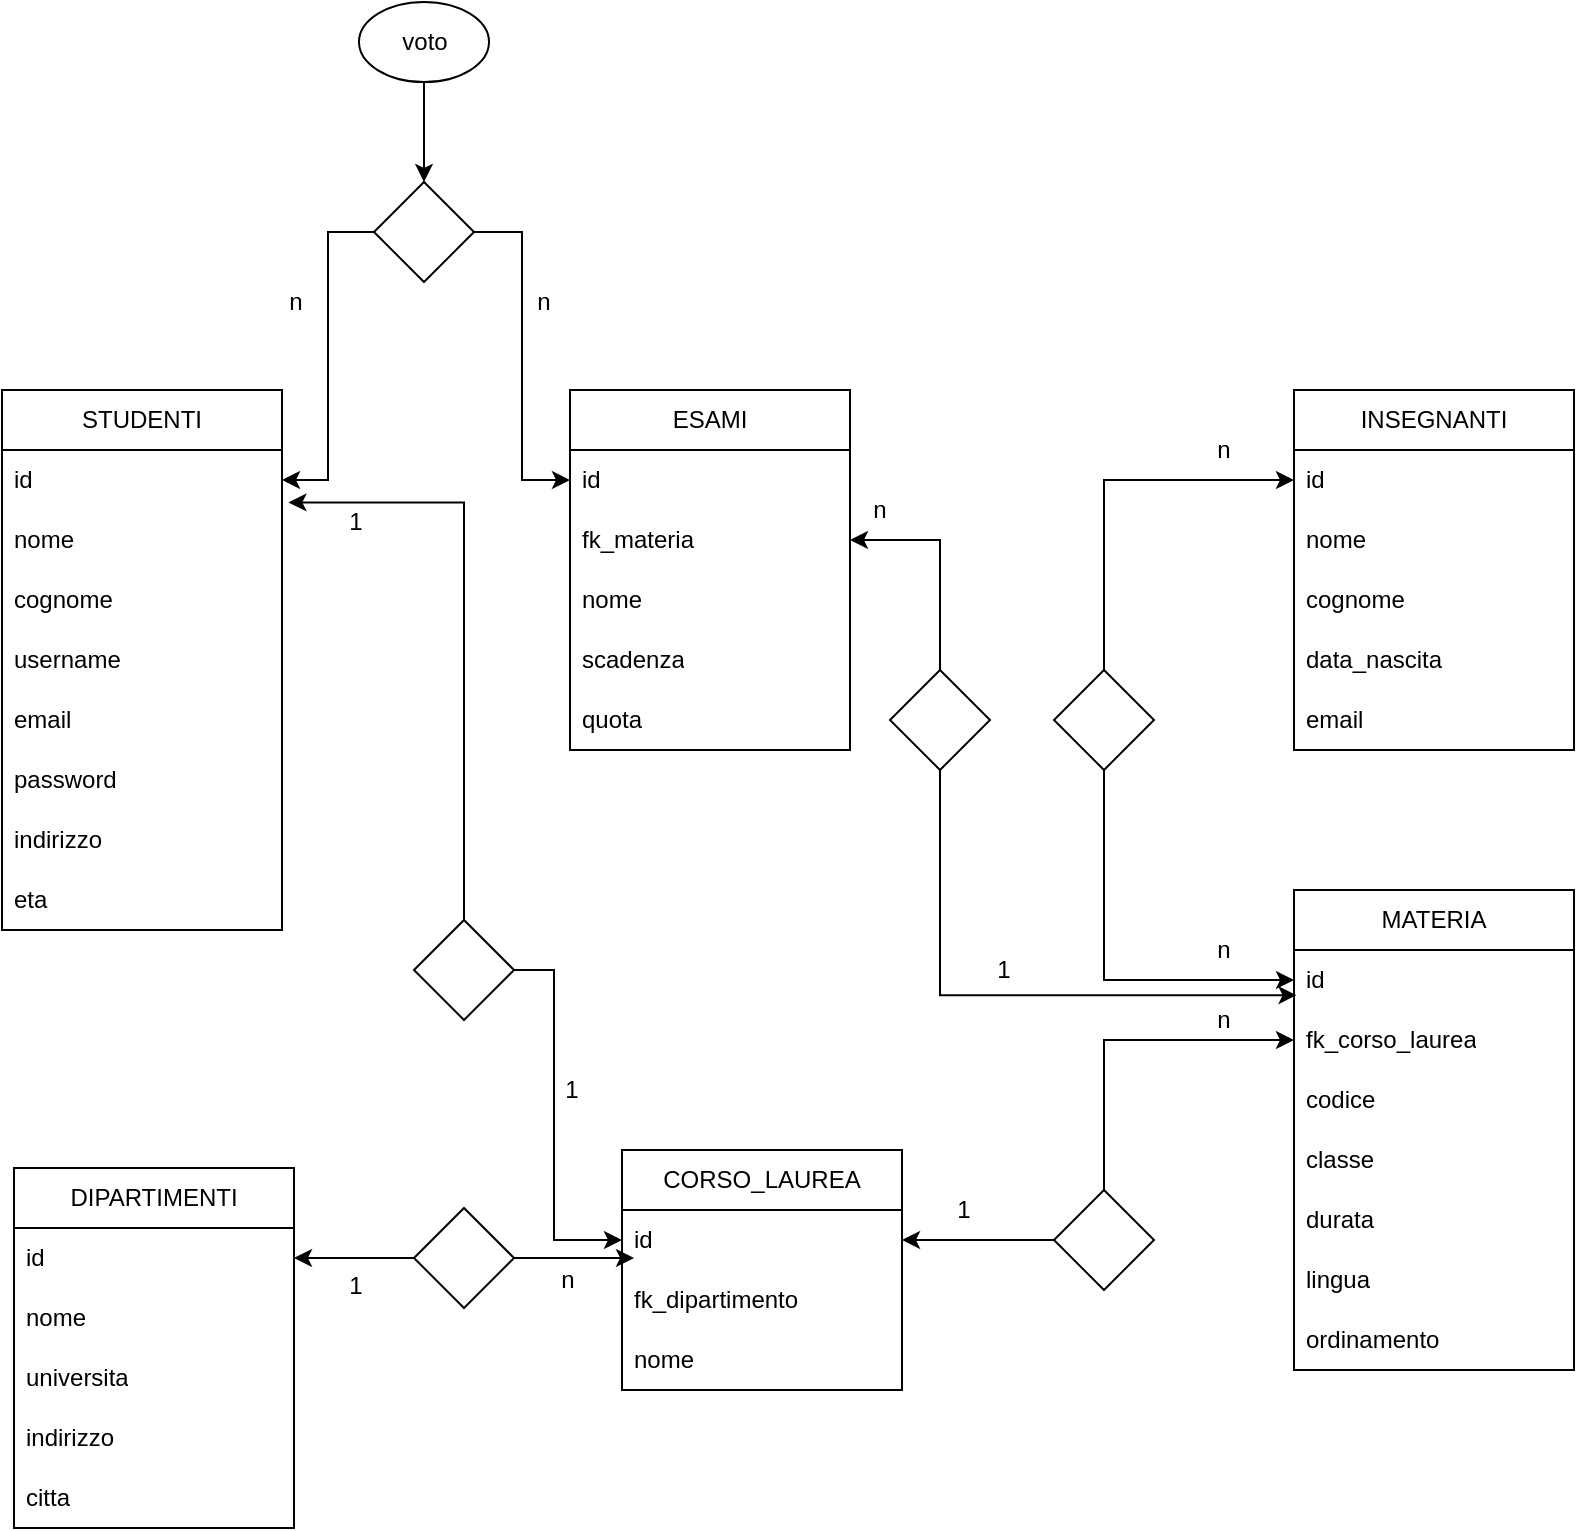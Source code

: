 <mxfile version="20.8.18" type="device"><diagram name="Pagina-1" id="5NugrqJLgGgtE4qRim9r"><mxGraphModel dx="2074" dy="699" grid="1" gridSize="10" guides="1" tooltips="1" connect="1" arrows="1" fold="1" page="1" pageScale="1" pageWidth="827" pageHeight="1169" math="0" shadow="0"><root><mxCell id="0"/><mxCell id="1" parent="0"/><mxCell id="Zj_1ZgaQpW8KRSCtF6IK-1" value="DIPARTIMENTI" style="swimlane;fontStyle=0;childLayout=stackLayout;horizontal=1;startSize=30;horizontalStack=0;resizeParent=1;resizeParentMax=0;resizeLast=0;collapsible=1;marginBottom=0;whiteSpace=wrap;html=1;" vertex="1" parent="1"><mxGeometry x="40" y="623" width="140" height="180" as="geometry"/></mxCell><mxCell id="Zj_1ZgaQpW8KRSCtF6IK-2" value="id" style="text;strokeColor=none;fillColor=none;align=left;verticalAlign=middle;spacingLeft=4;spacingRight=4;overflow=hidden;points=[[0,0.5],[1,0.5]];portConstraint=eastwest;rotatable=0;whiteSpace=wrap;html=1;" vertex="1" parent="Zj_1ZgaQpW8KRSCtF6IK-1"><mxGeometry y="30" width="140" height="30" as="geometry"/></mxCell><mxCell id="Zj_1ZgaQpW8KRSCtF6IK-3" value="nome" style="text;strokeColor=none;fillColor=none;align=left;verticalAlign=middle;spacingLeft=4;spacingRight=4;overflow=hidden;points=[[0,0.5],[1,0.5]];portConstraint=eastwest;rotatable=0;whiteSpace=wrap;html=1;" vertex="1" parent="Zj_1ZgaQpW8KRSCtF6IK-1"><mxGeometry y="60" width="140" height="30" as="geometry"/></mxCell><mxCell id="Zj_1ZgaQpW8KRSCtF6IK-6" value="universita" style="text;strokeColor=none;fillColor=none;align=left;verticalAlign=middle;spacingLeft=4;spacingRight=4;overflow=hidden;points=[[0,0.5],[1,0.5]];portConstraint=eastwest;rotatable=0;whiteSpace=wrap;html=1;" vertex="1" parent="Zj_1ZgaQpW8KRSCtF6IK-1"><mxGeometry y="90" width="140" height="30" as="geometry"/></mxCell><mxCell id="Zj_1ZgaQpW8KRSCtF6IK-4" value="indirizzo" style="text;strokeColor=none;fillColor=none;align=left;verticalAlign=middle;spacingLeft=4;spacingRight=4;overflow=hidden;points=[[0,0.5],[1,0.5]];portConstraint=eastwest;rotatable=0;whiteSpace=wrap;html=1;" vertex="1" parent="Zj_1ZgaQpW8KRSCtF6IK-1"><mxGeometry y="120" width="140" height="30" as="geometry"/></mxCell><mxCell id="Zj_1ZgaQpW8KRSCtF6IK-5" value="citta" style="text;strokeColor=none;fillColor=none;align=left;verticalAlign=middle;spacingLeft=4;spacingRight=4;overflow=hidden;points=[[0,0.5],[1,0.5]];portConstraint=eastwest;rotatable=0;whiteSpace=wrap;html=1;" vertex="1" parent="Zj_1ZgaQpW8KRSCtF6IK-1"><mxGeometry y="150" width="140" height="30" as="geometry"/></mxCell><mxCell id="Zj_1ZgaQpW8KRSCtF6IK-7" value="CORSO_LAUREA" style="swimlane;fontStyle=0;childLayout=stackLayout;horizontal=1;startSize=30;horizontalStack=0;resizeParent=1;resizeParentMax=0;resizeLast=0;collapsible=1;marginBottom=0;whiteSpace=wrap;html=1;" vertex="1" parent="1"><mxGeometry x="344" y="614" width="140" height="120" as="geometry"/></mxCell><mxCell id="Zj_1ZgaQpW8KRSCtF6IK-8" value="id" style="text;strokeColor=none;fillColor=none;align=left;verticalAlign=middle;spacingLeft=4;spacingRight=4;overflow=hidden;points=[[0,0.5],[1,0.5]];portConstraint=eastwest;rotatable=0;whiteSpace=wrap;html=1;" vertex="1" parent="Zj_1ZgaQpW8KRSCtF6IK-7"><mxGeometry y="30" width="140" height="30" as="geometry"/></mxCell><mxCell id="Zj_1ZgaQpW8KRSCtF6IK-9" value="fk_dipartimento" style="text;strokeColor=none;fillColor=none;align=left;verticalAlign=middle;spacingLeft=4;spacingRight=4;overflow=hidden;points=[[0,0.5],[1,0.5]];portConstraint=eastwest;rotatable=0;whiteSpace=wrap;html=1;" vertex="1" parent="Zj_1ZgaQpW8KRSCtF6IK-7"><mxGeometry y="60" width="140" height="30" as="geometry"/></mxCell><mxCell id="Zj_1ZgaQpW8KRSCtF6IK-10" value="nome" style="text;strokeColor=none;fillColor=none;align=left;verticalAlign=middle;spacingLeft=4;spacingRight=4;overflow=hidden;points=[[0,0.5],[1,0.5]];portConstraint=eastwest;rotatable=0;whiteSpace=wrap;html=1;" vertex="1" parent="Zj_1ZgaQpW8KRSCtF6IK-7"><mxGeometry y="90" width="140" height="30" as="geometry"/></mxCell><mxCell id="Zj_1ZgaQpW8KRSCtF6IK-14" style="edgeStyle=orthogonalEdgeStyle;rounded=0;orthogonalLoop=1;jettySize=auto;html=1;" edge="1" parent="1" source="Zj_1ZgaQpW8KRSCtF6IK-12" target="Zj_1ZgaQpW8KRSCtF6IK-2"><mxGeometry relative="1" as="geometry"/></mxCell><mxCell id="Zj_1ZgaQpW8KRSCtF6IK-78" style="edgeStyle=orthogonalEdgeStyle;rounded=0;orthogonalLoop=1;jettySize=auto;html=1;entryX=0.043;entryY=0.8;entryDx=0;entryDy=0;entryPerimeter=0;" edge="1" parent="1" source="Zj_1ZgaQpW8KRSCtF6IK-12" target="Zj_1ZgaQpW8KRSCtF6IK-8"><mxGeometry relative="1" as="geometry"/></mxCell><mxCell id="Zj_1ZgaQpW8KRSCtF6IK-12" value="" style="rhombus;whiteSpace=wrap;html=1;" vertex="1" parent="1"><mxGeometry x="240" y="643" width="50" height="50" as="geometry"/></mxCell><mxCell id="Zj_1ZgaQpW8KRSCtF6IK-15" value="1" style="text;html=1;strokeColor=none;fillColor=none;align=center;verticalAlign=middle;whiteSpace=wrap;rounded=0;" vertex="1" parent="1"><mxGeometry x="196" y="672" width="30" height="20" as="geometry"/></mxCell><mxCell id="Zj_1ZgaQpW8KRSCtF6IK-17" value="MATERIA" style="swimlane;fontStyle=0;childLayout=stackLayout;horizontal=1;startSize=30;horizontalStack=0;resizeParent=1;resizeParentMax=0;resizeLast=0;collapsible=1;marginBottom=0;whiteSpace=wrap;html=1;" vertex="1" parent="1"><mxGeometry x="680" y="484" width="140" height="240" as="geometry"/></mxCell><mxCell id="Zj_1ZgaQpW8KRSCtF6IK-18" value="id" style="text;strokeColor=none;fillColor=none;align=left;verticalAlign=middle;spacingLeft=4;spacingRight=4;overflow=hidden;points=[[0,0.5],[1,0.5]];portConstraint=eastwest;rotatable=0;whiteSpace=wrap;html=1;" vertex="1" parent="Zj_1ZgaQpW8KRSCtF6IK-17"><mxGeometry y="30" width="140" height="30" as="geometry"/></mxCell><mxCell id="Zj_1ZgaQpW8KRSCtF6IK-19" value="fk_corso_laurea" style="text;strokeColor=none;fillColor=none;align=left;verticalAlign=middle;spacingLeft=4;spacingRight=4;overflow=hidden;points=[[0,0.5],[1,0.5]];portConstraint=eastwest;rotatable=0;whiteSpace=wrap;html=1;" vertex="1" parent="Zj_1ZgaQpW8KRSCtF6IK-17"><mxGeometry y="60" width="140" height="30" as="geometry"/></mxCell><mxCell id="Zj_1ZgaQpW8KRSCtF6IK-20" value="codice" style="text;strokeColor=none;fillColor=none;align=left;verticalAlign=middle;spacingLeft=4;spacingRight=4;overflow=hidden;points=[[0,0.5],[1,0.5]];portConstraint=eastwest;rotatable=0;whiteSpace=wrap;html=1;" vertex="1" parent="Zj_1ZgaQpW8KRSCtF6IK-17"><mxGeometry y="90" width="140" height="30" as="geometry"/></mxCell><mxCell id="Zj_1ZgaQpW8KRSCtF6IK-21" value="classe" style="text;strokeColor=none;fillColor=none;align=left;verticalAlign=middle;spacingLeft=4;spacingRight=4;overflow=hidden;points=[[0,0.5],[1,0.5]];portConstraint=eastwest;rotatable=0;whiteSpace=wrap;html=1;" vertex="1" parent="Zj_1ZgaQpW8KRSCtF6IK-17"><mxGeometry y="120" width="140" height="30" as="geometry"/></mxCell><mxCell id="Zj_1ZgaQpW8KRSCtF6IK-22" value="durata" style="text;strokeColor=none;fillColor=none;align=left;verticalAlign=middle;spacingLeft=4;spacingRight=4;overflow=hidden;points=[[0,0.5],[1,0.5]];portConstraint=eastwest;rotatable=0;whiteSpace=wrap;html=1;" vertex="1" parent="Zj_1ZgaQpW8KRSCtF6IK-17"><mxGeometry y="150" width="140" height="30" as="geometry"/></mxCell><mxCell id="Zj_1ZgaQpW8KRSCtF6IK-23" value="lingua" style="text;strokeColor=none;fillColor=none;align=left;verticalAlign=middle;spacingLeft=4;spacingRight=4;overflow=hidden;points=[[0,0.5],[1,0.5]];portConstraint=eastwest;rotatable=0;whiteSpace=wrap;html=1;" vertex="1" parent="Zj_1ZgaQpW8KRSCtF6IK-17"><mxGeometry y="180" width="140" height="30" as="geometry"/></mxCell><mxCell id="Zj_1ZgaQpW8KRSCtF6IK-24" value="ordinamento" style="text;strokeColor=none;fillColor=none;align=left;verticalAlign=middle;spacingLeft=4;spacingRight=4;overflow=hidden;points=[[0,0.5],[1,0.5]];portConstraint=eastwest;rotatable=0;whiteSpace=wrap;html=1;" vertex="1" parent="Zj_1ZgaQpW8KRSCtF6IK-17"><mxGeometry y="210" width="140" height="30" as="geometry"/></mxCell><mxCell id="Zj_1ZgaQpW8KRSCtF6IK-26" style="edgeStyle=orthogonalEdgeStyle;rounded=0;orthogonalLoop=1;jettySize=auto;html=1;entryX=0;entryY=0.5;entryDx=0;entryDy=0;" edge="1" parent="1" source="Zj_1ZgaQpW8KRSCtF6IK-25" target="Zj_1ZgaQpW8KRSCtF6IK-19"><mxGeometry relative="1" as="geometry"/></mxCell><mxCell id="Zj_1ZgaQpW8KRSCtF6IK-27" style="edgeStyle=orthogonalEdgeStyle;rounded=0;orthogonalLoop=1;jettySize=auto;html=1;entryX=1;entryY=0.5;entryDx=0;entryDy=0;" edge="1" parent="1" source="Zj_1ZgaQpW8KRSCtF6IK-25" target="Zj_1ZgaQpW8KRSCtF6IK-8"><mxGeometry relative="1" as="geometry"/></mxCell><mxCell id="Zj_1ZgaQpW8KRSCtF6IK-25" value="" style="rhombus;whiteSpace=wrap;html=1;" vertex="1" parent="1"><mxGeometry x="560" y="634" width="50" height="50" as="geometry"/></mxCell><mxCell id="Zj_1ZgaQpW8KRSCtF6IK-28" value="1" style="text;html=1;strokeColor=none;fillColor=none;align=center;verticalAlign=middle;whiteSpace=wrap;rounded=0;" vertex="1" parent="1"><mxGeometry x="500" y="634" width="30" height="20" as="geometry"/></mxCell><mxCell id="Zj_1ZgaQpW8KRSCtF6IK-29" value="n" style="text;html=1;strokeColor=none;fillColor=none;align=center;verticalAlign=middle;whiteSpace=wrap;rounded=0;" vertex="1" parent="1"><mxGeometry x="630" y="539" width="30" height="20" as="geometry"/></mxCell><mxCell id="Zj_1ZgaQpW8KRSCtF6IK-30" value="INSEGNANTI" style="swimlane;fontStyle=0;childLayout=stackLayout;horizontal=1;startSize=30;horizontalStack=0;resizeParent=1;resizeParentMax=0;resizeLast=0;collapsible=1;marginBottom=0;whiteSpace=wrap;html=1;" vertex="1" parent="1"><mxGeometry x="680" y="234" width="140" height="180" as="geometry"/></mxCell><mxCell id="Zj_1ZgaQpW8KRSCtF6IK-31" value="id" style="text;strokeColor=none;fillColor=none;align=left;verticalAlign=middle;spacingLeft=4;spacingRight=4;overflow=hidden;points=[[0,0.5],[1,0.5]];portConstraint=eastwest;rotatable=0;whiteSpace=wrap;html=1;" vertex="1" parent="Zj_1ZgaQpW8KRSCtF6IK-30"><mxGeometry y="30" width="140" height="30" as="geometry"/></mxCell><mxCell id="Zj_1ZgaQpW8KRSCtF6IK-32" value="nome" style="text;strokeColor=none;fillColor=none;align=left;verticalAlign=middle;spacingLeft=4;spacingRight=4;overflow=hidden;points=[[0,0.5],[1,0.5]];portConstraint=eastwest;rotatable=0;whiteSpace=wrap;html=1;" vertex="1" parent="Zj_1ZgaQpW8KRSCtF6IK-30"><mxGeometry y="60" width="140" height="30" as="geometry"/></mxCell><mxCell id="Zj_1ZgaQpW8KRSCtF6IK-33" value="cognome" style="text;strokeColor=none;fillColor=none;align=left;verticalAlign=middle;spacingLeft=4;spacingRight=4;overflow=hidden;points=[[0,0.5],[1,0.5]];portConstraint=eastwest;rotatable=0;whiteSpace=wrap;html=1;" vertex="1" parent="Zj_1ZgaQpW8KRSCtF6IK-30"><mxGeometry y="90" width="140" height="30" as="geometry"/></mxCell><mxCell id="Zj_1ZgaQpW8KRSCtF6IK-34" value="data_nascita" style="text;strokeColor=none;fillColor=none;align=left;verticalAlign=middle;spacingLeft=4;spacingRight=4;overflow=hidden;points=[[0,0.5],[1,0.5]];portConstraint=eastwest;rotatable=0;whiteSpace=wrap;html=1;" vertex="1" parent="Zj_1ZgaQpW8KRSCtF6IK-30"><mxGeometry y="120" width="140" height="30" as="geometry"/></mxCell><mxCell id="Zj_1ZgaQpW8KRSCtF6IK-35" value="email" style="text;strokeColor=none;fillColor=none;align=left;verticalAlign=middle;spacingLeft=4;spacingRight=4;overflow=hidden;points=[[0,0.5],[1,0.5]];portConstraint=eastwest;rotatable=0;whiteSpace=wrap;html=1;" vertex="1" parent="Zj_1ZgaQpW8KRSCtF6IK-30"><mxGeometry y="150" width="140" height="30" as="geometry"/></mxCell><mxCell id="Zj_1ZgaQpW8KRSCtF6IK-38" style="edgeStyle=orthogonalEdgeStyle;rounded=0;orthogonalLoop=1;jettySize=auto;html=1;entryX=0;entryY=0.5;entryDx=0;entryDy=0;" edge="1" parent="1" source="Zj_1ZgaQpW8KRSCtF6IK-37" target="Zj_1ZgaQpW8KRSCtF6IK-31"><mxGeometry relative="1" as="geometry"/></mxCell><mxCell id="Zj_1ZgaQpW8KRSCtF6IK-39" style="edgeStyle=orthogonalEdgeStyle;rounded=0;orthogonalLoop=1;jettySize=auto;html=1;entryX=0;entryY=0.5;entryDx=0;entryDy=0;" edge="1" parent="1" source="Zj_1ZgaQpW8KRSCtF6IK-37" target="Zj_1ZgaQpW8KRSCtF6IK-18"><mxGeometry relative="1" as="geometry"/></mxCell><mxCell id="Zj_1ZgaQpW8KRSCtF6IK-37" value="" style="rhombus;whiteSpace=wrap;html=1;" vertex="1" parent="1"><mxGeometry x="560" y="374" width="50" height="50" as="geometry"/></mxCell><mxCell id="Zj_1ZgaQpW8KRSCtF6IK-42" value="n" style="text;html=1;strokeColor=none;fillColor=none;align=center;verticalAlign=middle;whiteSpace=wrap;rounded=0;" vertex="1" parent="1"><mxGeometry x="630" y="504" width="30" height="20" as="geometry"/></mxCell><mxCell id="Zj_1ZgaQpW8KRSCtF6IK-43" value="n" style="text;html=1;strokeColor=none;fillColor=none;align=center;verticalAlign=middle;whiteSpace=wrap;rounded=0;" vertex="1" parent="1"><mxGeometry x="630" y="254" width="30" height="20" as="geometry"/></mxCell><mxCell id="Zj_1ZgaQpW8KRSCtF6IK-44" value="ESAMI" style="swimlane;fontStyle=0;childLayout=stackLayout;horizontal=1;startSize=30;horizontalStack=0;resizeParent=1;resizeParentMax=0;resizeLast=0;collapsible=1;marginBottom=0;whiteSpace=wrap;html=1;" vertex="1" parent="1"><mxGeometry x="318" y="234" width="140" height="180" as="geometry"/></mxCell><mxCell id="Zj_1ZgaQpW8KRSCtF6IK-45" value="id" style="text;strokeColor=none;fillColor=none;align=left;verticalAlign=middle;spacingLeft=4;spacingRight=4;overflow=hidden;points=[[0,0.5],[1,0.5]];portConstraint=eastwest;rotatable=0;whiteSpace=wrap;html=1;" vertex="1" parent="Zj_1ZgaQpW8KRSCtF6IK-44"><mxGeometry y="30" width="140" height="30" as="geometry"/></mxCell><mxCell id="Zj_1ZgaQpW8KRSCtF6IK-54" value="fk_materia" style="text;strokeColor=none;fillColor=none;align=left;verticalAlign=middle;spacingLeft=4;spacingRight=4;overflow=hidden;points=[[0,0.5],[1,0.5]];portConstraint=eastwest;rotatable=0;whiteSpace=wrap;html=1;" vertex="1" parent="Zj_1ZgaQpW8KRSCtF6IK-44"><mxGeometry y="60" width="140" height="30" as="geometry"/></mxCell><mxCell id="Zj_1ZgaQpW8KRSCtF6IK-46" value="nome" style="text;strokeColor=none;fillColor=none;align=left;verticalAlign=middle;spacingLeft=4;spacingRight=4;overflow=hidden;points=[[0,0.5],[1,0.5]];portConstraint=eastwest;rotatable=0;whiteSpace=wrap;html=1;" vertex="1" parent="Zj_1ZgaQpW8KRSCtF6IK-44"><mxGeometry y="90" width="140" height="30" as="geometry"/></mxCell><mxCell id="Zj_1ZgaQpW8KRSCtF6IK-47" value="scadenza" style="text;strokeColor=none;fillColor=none;align=left;verticalAlign=middle;spacingLeft=4;spacingRight=4;overflow=hidden;points=[[0,0.5],[1,0.5]];portConstraint=eastwest;rotatable=0;whiteSpace=wrap;html=1;" vertex="1" parent="Zj_1ZgaQpW8KRSCtF6IK-44"><mxGeometry y="120" width="140" height="30" as="geometry"/></mxCell><mxCell id="Zj_1ZgaQpW8KRSCtF6IK-53" value="quota" style="text;strokeColor=none;fillColor=none;align=left;verticalAlign=middle;spacingLeft=4;spacingRight=4;overflow=hidden;points=[[0,0.5],[1,0.5]];portConstraint=eastwest;rotatable=0;whiteSpace=wrap;html=1;" vertex="1" parent="Zj_1ZgaQpW8KRSCtF6IK-44"><mxGeometry y="150" width="140" height="30" as="geometry"/></mxCell><mxCell id="Zj_1ZgaQpW8KRSCtF6IK-52" style="edgeStyle=orthogonalEdgeStyle;rounded=0;orthogonalLoop=1;jettySize=auto;html=1;entryX=0.009;entryY=0.753;entryDx=0;entryDy=0;entryPerimeter=0;" edge="1" parent="1" source="Zj_1ZgaQpW8KRSCtF6IK-50" target="Zj_1ZgaQpW8KRSCtF6IK-18"><mxGeometry relative="1" as="geometry"/></mxCell><mxCell id="Zj_1ZgaQpW8KRSCtF6IK-55" style="edgeStyle=orthogonalEdgeStyle;rounded=0;orthogonalLoop=1;jettySize=auto;html=1;entryX=1;entryY=0.5;entryDx=0;entryDy=0;" edge="1" parent="1" source="Zj_1ZgaQpW8KRSCtF6IK-50" target="Zj_1ZgaQpW8KRSCtF6IK-54"><mxGeometry relative="1" as="geometry"/></mxCell><mxCell id="Zj_1ZgaQpW8KRSCtF6IK-50" value="" style="rhombus;whiteSpace=wrap;html=1;" vertex="1" parent="1"><mxGeometry x="478" y="374" width="50" height="50" as="geometry"/></mxCell><mxCell id="Zj_1ZgaQpW8KRSCtF6IK-56" value="n" style="text;html=1;strokeColor=none;fillColor=none;align=center;verticalAlign=middle;whiteSpace=wrap;rounded=0;" vertex="1" parent="1"><mxGeometry x="458" y="284" width="30" height="20" as="geometry"/></mxCell><mxCell id="Zj_1ZgaQpW8KRSCtF6IK-57" value="1" style="text;html=1;strokeColor=none;fillColor=none;align=center;verticalAlign=middle;whiteSpace=wrap;rounded=0;" vertex="1" parent="1"><mxGeometry x="520" y="514" width="30" height="20" as="geometry"/></mxCell><mxCell id="Zj_1ZgaQpW8KRSCtF6IK-58" value="STUDENTI" style="swimlane;fontStyle=0;childLayout=stackLayout;horizontal=1;startSize=30;horizontalStack=0;resizeParent=1;resizeParentMax=0;resizeLast=0;collapsible=1;marginBottom=0;whiteSpace=wrap;html=1;" vertex="1" parent="1"><mxGeometry x="34" y="234" width="140" height="270" as="geometry"/></mxCell><mxCell id="Zj_1ZgaQpW8KRSCtF6IK-59" value="id" style="text;strokeColor=none;fillColor=none;align=left;verticalAlign=middle;spacingLeft=4;spacingRight=4;overflow=hidden;points=[[0,0.5],[1,0.5]];portConstraint=eastwest;rotatable=0;whiteSpace=wrap;html=1;" vertex="1" parent="Zj_1ZgaQpW8KRSCtF6IK-58"><mxGeometry y="30" width="140" height="30" as="geometry"/></mxCell><mxCell id="Zj_1ZgaQpW8KRSCtF6IK-60" value="nome" style="text;strokeColor=none;fillColor=none;align=left;verticalAlign=middle;spacingLeft=4;spacingRight=4;overflow=hidden;points=[[0,0.5],[1,0.5]];portConstraint=eastwest;rotatable=0;whiteSpace=wrap;html=1;" vertex="1" parent="Zj_1ZgaQpW8KRSCtF6IK-58"><mxGeometry y="60" width="140" height="30" as="geometry"/></mxCell><mxCell id="Zj_1ZgaQpW8KRSCtF6IK-61" value="cognome" style="text;strokeColor=none;fillColor=none;align=left;verticalAlign=middle;spacingLeft=4;spacingRight=4;overflow=hidden;points=[[0,0.5],[1,0.5]];portConstraint=eastwest;rotatable=0;whiteSpace=wrap;html=1;" vertex="1" parent="Zj_1ZgaQpW8KRSCtF6IK-58"><mxGeometry y="90" width="140" height="30" as="geometry"/></mxCell><mxCell id="Zj_1ZgaQpW8KRSCtF6IK-62" value="username" style="text;strokeColor=none;fillColor=none;align=left;verticalAlign=middle;spacingLeft=4;spacingRight=4;overflow=hidden;points=[[0,0.5],[1,0.5]];portConstraint=eastwest;rotatable=0;whiteSpace=wrap;html=1;" vertex="1" parent="Zj_1ZgaQpW8KRSCtF6IK-58"><mxGeometry y="120" width="140" height="30" as="geometry"/></mxCell><mxCell id="Zj_1ZgaQpW8KRSCtF6IK-63" value="email" style="text;strokeColor=none;fillColor=none;align=left;verticalAlign=middle;spacingLeft=4;spacingRight=4;overflow=hidden;points=[[0,0.5],[1,0.5]];portConstraint=eastwest;rotatable=0;whiteSpace=wrap;html=1;" vertex="1" parent="Zj_1ZgaQpW8KRSCtF6IK-58"><mxGeometry y="150" width="140" height="30" as="geometry"/></mxCell><mxCell id="Zj_1ZgaQpW8KRSCtF6IK-64" value="password" style="text;strokeColor=none;fillColor=none;align=left;verticalAlign=middle;spacingLeft=4;spacingRight=4;overflow=hidden;points=[[0,0.5],[1,0.5]];portConstraint=eastwest;rotatable=0;whiteSpace=wrap;html=1;" vertex="1" parent="Zj_1ZgaQpW8KRSCtF6IK-58"><mxGeometry y="180" width="140" height="30" as="geometry"/></mxCell><mxCell id="Zj_1ZgaQpW8KRSCtF6IK-65" value="indirizzo" style="text;strokeColor=none;fillColor=none;align=left;verticalAlign=middle;spacingLeft=4;spacingRight=4;overflow=hidden;points=[[0,0.5],[1,0.5]];portConstraint=eastwest;rotatable=0;whiteSpace=wrap;html=1;" vertex="1" parent="Zj_1ZgaQpW8KRSCtF6IK-58"><mxGeometry y="210" width="140" height="30" as="geometry"/></mxCell><mxCell id="Zj_1ZgaQpW8KRSCtF6IK-66" value="eta" style="text;strokeColor=none;fillColor=none;align=left;verticalAlign=middle;spacingLeft=4;spacingRight=4;overflow=hidden;points=[[0,0.5],[1,0.5]];portConstraint=eastwest;rotatable=0;whiteSpace=wrap;html=1;" vertex="1" parent="Zj_1ZgaQpW8KRSCtF6IK-58"><mxGeometry y="240" width="140" height="30" as="geometry"/></mxCell><mxCell id="Zj_1ZgaQpW8KRSCtF6IK-79" style="edgeStyle=orthogonalEdgeStyle;rounded=0;orthogonalLoop=1;jettySize=auto;html=1;entryX=0;entryY=0.5;entryDx=0;entryDy=0;" edge="1" parent="1" source="Zj_1ZgaQpW8KRSCtF6IK-67" target="Zj_1ZgaQpW8KRSCtF6IK-8"><mxGeometry relative="1" as="geometry"><Array as="points"><mxPoint x="310" y="524"/><mxPoint x="310" y="659"/></Array></mxGeometry></mxCell><mxCell id="Zj_1ZgaQpW8KRSCtF6IK-81" style="edgeStyle=orthogonalEdgeStyle;rounded=0;orthogonalLoop=1;jettySize=auto;html=1;entryX=1.023;entryY=0.873;entryDx=0;entryDy=0;entryPerimeter=0;" edge="1" parent="1" source="Zj_1ZgaQpW8KRSCtF6IK-67" target="Zj_1ZgaQpW8KRSCtF6IK-59"><mxGeometry relative="1" as="geometry"/></mxCell><mxCell id="Zj_1ZgaQpW8KRSCtF6IK-67" value="" style="rhombus;whiteSpace=wrap;html=1;" vertex="1" parent="1"><mxGeometry x="240" y="499" width="50" height="50" as="geometry"/></mxCell><mxCell id="Zj_1ZgaQpW8KRSCtF6IK-75" value="n" style="text;html=1;strokeColor=none;fillColor=none;align=center;verticalAlign=middle;whiteSpace=wrap;rounded=0;" vertex="1" parent="1"><mxGeometry x="302" y="669" width="30" height="20" as="geometry"/></mxCell><mxCell id="Zj_1ZgaQpW8KRSCtF6IK-82" value="1" style="text;html=1;strokeColor=none;fillColor=none;align=center;verticalAlign=middle;whiteSpace=wrap;rounded=0;" vertex="1" parent="1"><mxGeometry x="196" y="290" width="30" height="20" as="geometry"/></mxCell><mxCell id="Zj_1ZgaQpW8KRSCtF6IK-83" value="1" style="text;html=1;strokeColor=none;fillColor=none;align=center;verticalAlign=middle;whiteSpace=wrap;rounded=0;" vertex="1" parent="1"><mxGeometry x="304" y="574" width="30" height="20" as="geometry"/></mxCell><mxCell id="Zj_1ZgaQpW8KRSCtF6IK-86" style="edgeStyle=orthogonalEdgeStyle;rounded=0;orthogonalLoop=1;jettySize=auto;html=1;exitX=0;exitY=0.5;exitDx=0;exitDy=0;" edge="1" parent="1" source="Zj_1ZgaQpW8KRSCtF6IK-85" target="Zj_1ZgaQpW8KRSCtF6IK-59"><mxGeometry relative="1" as="geometry"/></mxCell><mxCell id="Zj_1ZgaQpW8KRSCtF6IK-88" style="edgeStyle=orthogonalEdgeStyle;rounded=0;orthogonalLoop=1;jettySize=auto;html=1;entryX=0;entryY=0.5;entryDx=0;entryDy=0;exitX=1;exitY=0.5;exitDx=0;exitDy=0;" edge="1" parent="1" source="Zj_1ZgaQpW8KRSCtF6IK-85" target="Zj_1ZgaQpW8KRSCtF6IK-45"><mxGeometry relative="1" as="geometry"/></mxCell><mxCell id="Zj_1ZgaQpW8KRSCtF6IK-85" value="" style="rhombus;whiteSpace=wrap;html=1;" vertex="1" parent="1"><mxGeometry x="220" y="130" width="50" height="50" as="geometry"/></mxCell><mxCell id="Zj_1ZgaQpW8KRSCtF6IK-89" value="n" style="text;html=1;strokeColor=none;fillColor=none;align=center;verticalAlign=middle;whiteSpace=wrap;rounded=0;" vertex="1" parent="1"><mxGeometry x="290" y="180" width="30" height="20" as="geometry"/></mxCell><mxCell id="Zj_1ZgaQpW8KRSCtF6IK-90" value="n" style="text;html=1;strokeColor=none;fillColor=none;align=center;verticalAlign=middle;whiteSpace=wrap;rounded=0;" vertex="1" parent="1"><mxGeometry x="166" y="180" width="30" height="20" as="geometry"/></mxCell><mxCell id="Zj_1ZgaQpW8KRSCtF6IK-92" style="edgeStyle=orthogonalEdgeStyle;rounded=0;orthogonalLoop=1;jettySize=auto;html=1;entryX=0.5;entryY=0;entryDx=0;entryDy=0;" edge="1" parent="1" source="Zj_1ZgaQpW8KRSCtF6IK-91" target="Zj_1ZgaQpW8KRSCtF6IK-85"><mxGeometry relative="1" as="geometry"/></mxCell><mxCell id="Zj_1ZgaQpW8KRSCtF6IK-91" value="voto" style="ellipse;whiteSpace=wrap;html=1;" vertex="1" parent="1"><mxGeometry x="212.5" y="40" width="65" height="40" as="geometry"/></mxCell></root></mxGraphModel></diagram></mxfile>